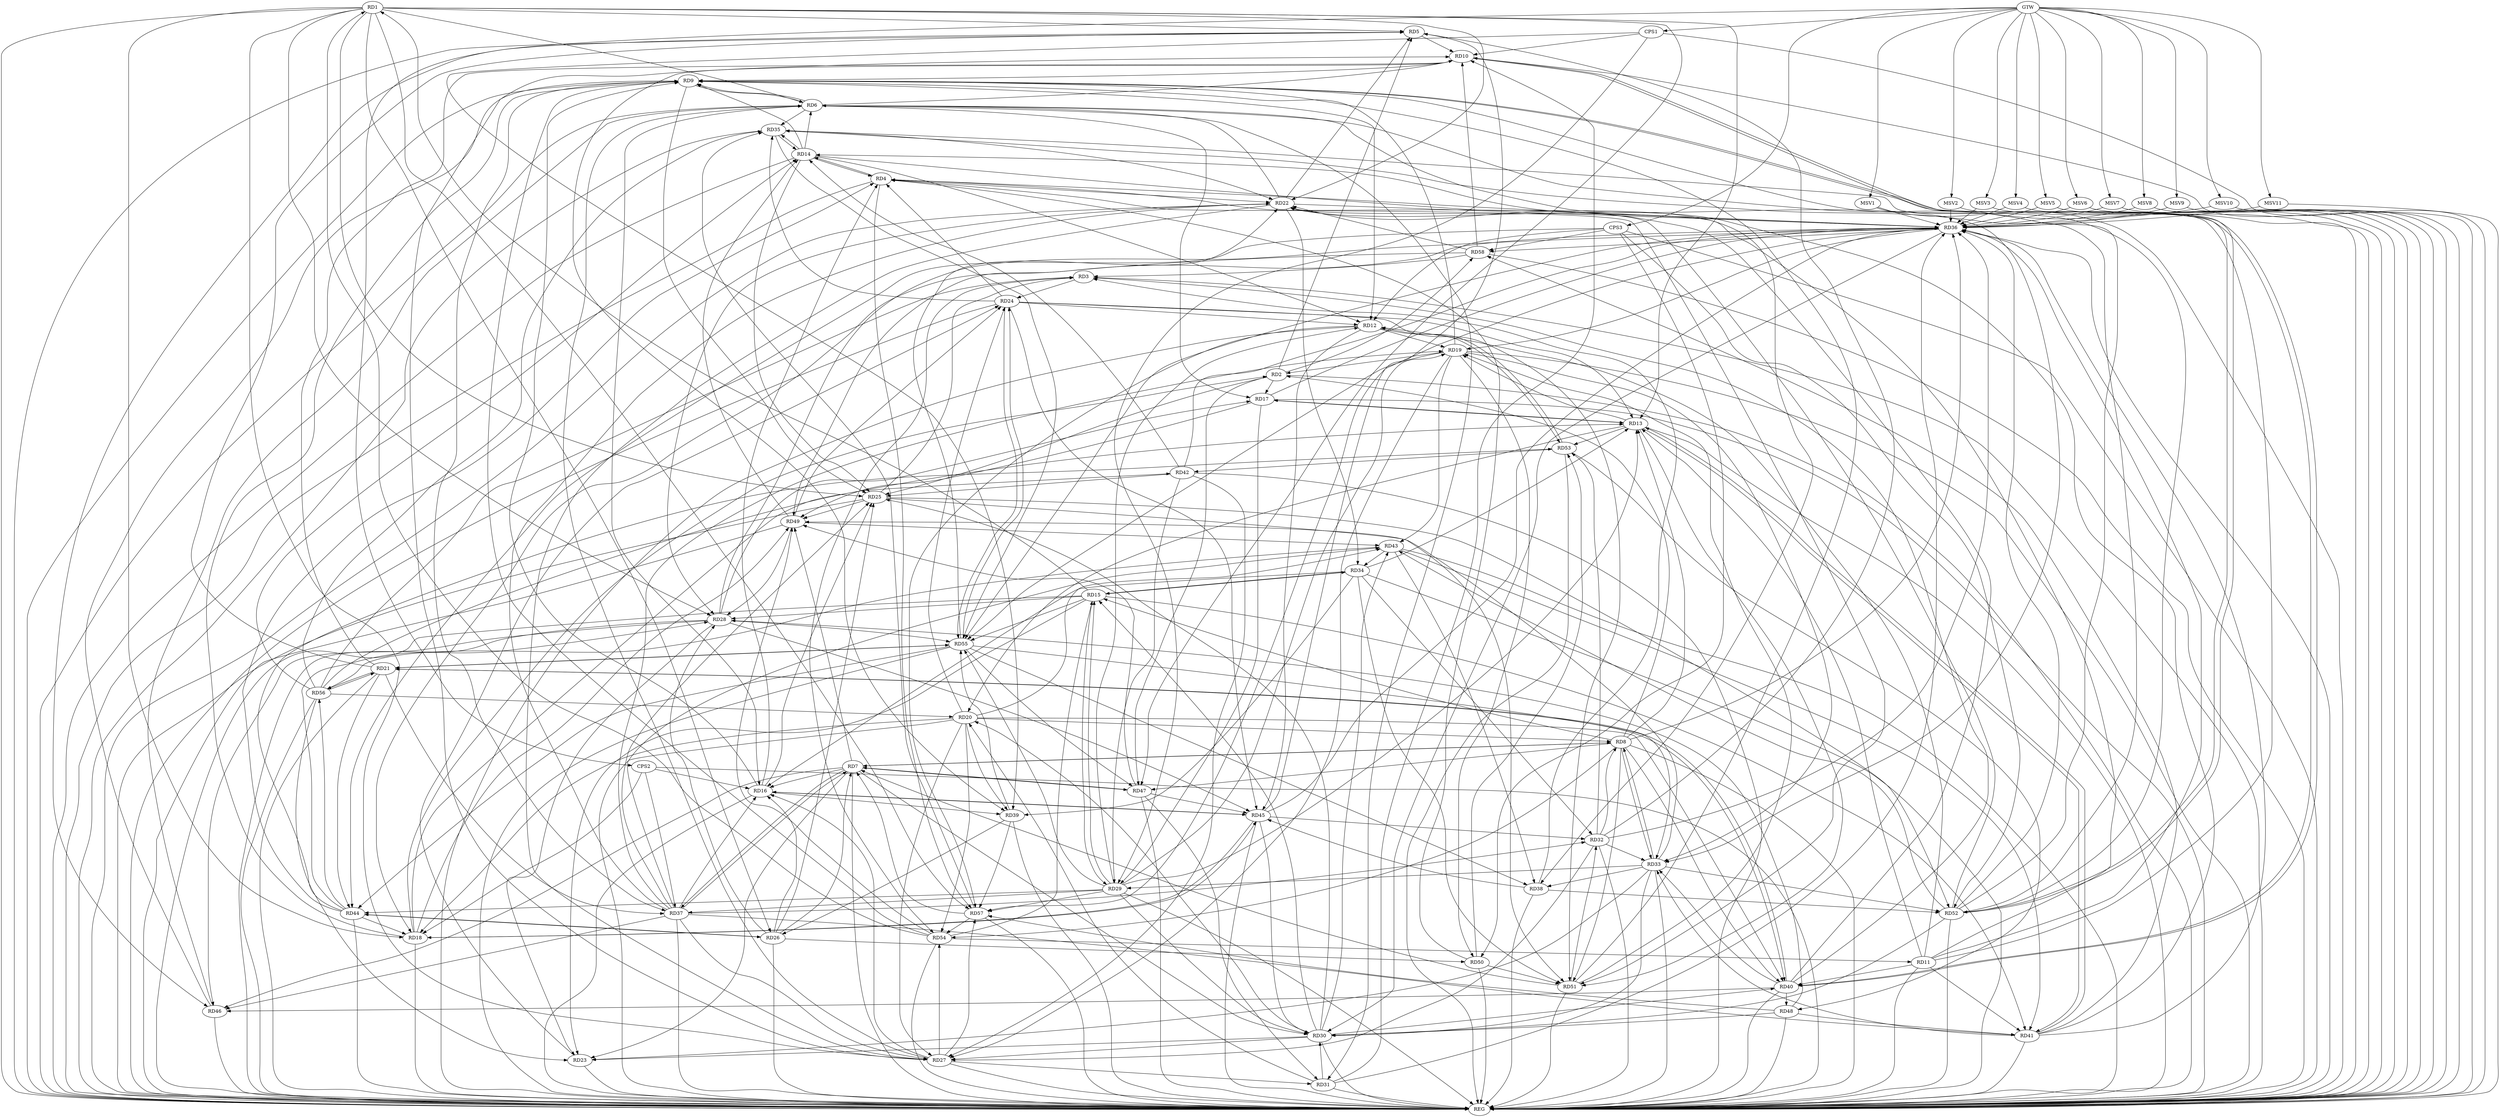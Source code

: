 strict digraph G {
  RD1 [ label="RD1" ];
  RD2 [ label="RD2" ];
  RD3 [ label="RD3" ];
  RD4 [ label="RD4" ];
  RD5 [ label="RD5" ];
  RD6 [ label="RD6" ];
  RD7 [ label="RD7" ];
  RD8 [ label="RD8" ];
  RD9 [ label="RD9" ];
  RD10 [ label="RD10" ];
  RD11 [ label="RD11" ];
  RD12 [ label="RD12" ];
  RD13 [ label="RD13" ];
  RD14 [ label="RD14" ];
  RD15 [ label="RD15" ];
  RD16 [ label="RD16" ];
  RD17 [ label="RD17" ];
  RD18 [ label="RD18" ];
  RD19 [ label="RD19" ];
  RD20 [ label="RD20" ];
  RD21 [ label="RD21" ];
  RD22 [ label="RD22" ];
  RD23 [ label="RD23" ];
  RD24 [ label="RD24" ];
  RD25 [ label="RD25" ];
  RD26 [ label="RD26" ];
  RD27 [ label="RD27" ];
  RD28 [ label="RD28" ];
  RD29 [ label="RD29" ];
  RD30 [ label="RD30" ];
  RD31 [ label="RD31" ];
  RD32 [ label="RD32" ];
  RD33 [ label="RD33" ];
  RD34 [ label="RD34" ];
  RD35 [ label="RD35" ];
  RD36 [ label="RD36" ];
  RD37 [ label="RD37" ];
  RD38 [ label="RD38" ];
  RD39 [ label="RD39" ];
  RD40 [ label="RD40" ];
  RD41 [ label="RD41" ];
  RD42 [ label="RD42" ];
  RD43 [ label="RD43" ];
  RD44 [ label="RD44" ];
  RD45 [ label="RD45" ];
  RD46 [ label="RD46" ];
  RD47 [ label="RD47" ];
  RD48 [ label="RD48" ];
  RD49 [ label="RD49" ];
  RD50 [ label="RD50" ];
  RD51 [ label="RD51" ];
  RD52 [ label="RD52" ];
  RD53 [ label="RD53" ];
  RD54 [ label="RD54" ];
  RD55 [ label="RD55" ];
  RD56 [ label="RD56" ];
  RD57 [ label="RD57" ];
  RD58 [ label="RD58" ];
  CPS1 [ label="CPS1" ];
  CPS2 [ label="CPS2" ];
  CPS3 [ label="CPS3" ];
  GTW [ label="GTW" ];
  REG [ label="REG" ];
  MSV1 [ label="MSV1" ];
  MSV2 [ label="MSV2" ];
  MSV3 [ label="MSV3" ];
  MSV4 [ label="MSV4" ];
  MSV5 [ label="MSV5" ];
  MSV6 [ label="MSV6" ];
  MSV7 [ label="MSV7" ];
  MSV8 [ label="MSV8" ];
  MSV9 [ label="MSV9" ];
  MSV10 [ label="MSV10" ];
  MSV11 [ label="MSV11" ];
  RD1 -> RD5;
  RD1 -> RD6;
  RD1 -> RD13;
  RD15 -> RD1;
  RD1 -> RD18;
  RD1 -> RD22;
  RD1 -> RD25;
  RD1 -> RD26;
  RD1 -> RD27;
  RD1 -> RD28;
  RD1 -> RD47;
  RD54 -> RD1;
  RD1 -> RD57;
  RD2 -> RD5;
  RD8 -> RD2;
  RD2 -> RD17;
  RD18 -> RD2;
  RD19 -> RD2;
  RD2 -> RD25;
  RD2 -> RD47;
  RD2 -> RD58;
  RD3 -> RD24;
  RD25 -> RD3;
  RD38 -> RD3;
  RD40 -> RD3;
  RD3 -> RD54;
  RD56 -> RD3;
  RD58 -> RD3;
  RD4 -> RD14;
  RD14 -> RD4;
  RD16 -> RD4;
  RD4 -> RD22;
  RD24 -> RD4;
  RD36 -> RD4;
  RD44 -> RD4;
  RD50 -> RD4;
  RD4 -> RD51;
  RD52 -> RD4;
  RD4 -> RD57;
  RD5 -> RD10;
  RD21 -> RD5;
  RD22 -> RD5;
  RD32 -> RD5;
  RD45 -> RD5;
  RD5 -> RD46;
  RD6 -> RD9;
  RD9 -> RD6;
  RD6 -> RD10;
  RD14 -> RD6;
  RD6 -> RD16;
  RD6 -> RD17;
  RD22 -> RD6;
  RD27 -> RD6;
  RD6 -> RD31;
  RD6 -> RD33;
  RD6 -> RD35;
  RD46 -> RD6;
  RD52 -> RD6;
  RD7 -> RD8;
  RD8 -> RD7;
  RD7 -> RD16;
  RD7 -> RD23;
  RD26 -> RD7;
  RD7 -> RD30;
  RD7 -> RD37;
  RD37 -> RD7;
  RD7 -> RD46;
  RD7 -> RD47;
  RD47 -> RD7;
  RD7 -> RD49;
  RD51 -> RD7;
  RD57 -> RD7;
  RD8 -> RD13;
  RD8 -> RD15;
  RD20 -> RD8;
  RD32 -> RD8;
  RD8 -> RD33;
  RD33 -> RD8;
  RD8 -> RD36;
  RD8 -> RD40;
  RD8 -> RD47;
  RD8 -> RD51;
  RD8 -> RD54;
  RD10 -> RD9;
  RD9 -> RD12;
  RD14 -> RD9;
  RD16 -> RD9;
  RD18 -> RD9;
  RD19 -> RD9;
  RD9 -> RD25;
  RD9 -> RD37;
  RD9 -> RD40;
  RD40 -> RD9;
  RD46 -> RD9;
  RD51 -> RD9;
  RD9 -> RD52;
  RD54 -> RD9;
  RD21 -> RD10;
  RD27 -> RD10;
  RD31 -> RD10;
  RD10 -> RD39;
  RD10 -> RD52;
  RD52 -> RD10;
  RD58 -> RD10;
  RD11 -> RD12;
  RD11 -> RD13;
  RD11 -> RD22;
  RD11 -> RD35;
  RD11 -> RD36;
  RD11 -> RD40;
  RD11 -> RD41;
  RD54 -> RD11;
  RD14 -> RD12;
  RD12 -> RD19;
  RD24 -> RD12;
  RD29 -> RD12;
  RD12 -> RD45;
  RD12 -> RD53;
  RD53 -> RD12;
  RD12 -> RD57;
  RD13 -> RD17;
  RD17 -> RD13;
  RD18 -> RD13;
  RD13 -> RD19;
  RD13 -> RD20;
  RD24 -> RD13;
  RD29 -> RD13;
  RD34 -> RD13;
  RD13 -> RD41;
  RD41 -> RD13;
  RD13 -> RD51;
  RD13 -> RD53;
  RD14 -> RD25;
  RD14 -> RD35;
  RD35 -> RD14;
  RD36 -> RD14;
  RD14 -> RD38;
  RD42 -> RD14;
  RD49 -> RD14;
  RD56 -> RD14;
  RD15 -> RD23;
  RD15 -> RD28;
  RD15 -> RD29;
  RD29 -> RD15;
  RD30 -> RD15;
  RD15 -> RD34;
  RD34 -> RD15;
  RD15 -> RD41;
  RD54 -> RD15;
  RD15 -> RD55;
  RD16 -> RD25;
  RD26 -> RD16;
  RD27 -> RD16;
  RD34 -> RD16;
  RD37 -> RD16;
  RD16 -> RD39;
  RD16 -> RD45;
  RD45 -> RD16;
  RD28 -> RD17;
  RD17 -> RD29;
  RD17 -> RD36;
  RD17 -> RD49;
  RD20 -> RD18;
  RD44 -> RD18;
  RD18 -> RD45;
  RD45 -> RD18;
  RD18 -> RD49;
  RD58 -> RD18;
  RD19 -> RD27;
  RD29 -> RD19;
  RD19 -> RD33;
  RD36 -> RD19;
  RD37 -> RD19;
  RD19 -> RD43;
  RD19 -> RD50;
  RD51 -> RD19;
  RD19 -> RD55;
  RD20 -> RD24;
  RD20 -> RD27;
  RD30 -> RD20;
  RD31 -> RD20;
  RD20 -> RD39;
  RD20 -> RD40;
  RD20 -> RD43;
  RD20 -> RD54;
  RD56 -> RD20;
  RD21 -> RD37;
  RD21 -> RD40;
  RD40 -> RD21;
  RD21 -> RD44;
  RD21 -> RD55;
  RD55 -> RD21;
  RD21 -> RD56;
  RD56 -> RD21;
  RD22 -> RD27;
  RD22 -> RD28;
  RD22 -> RD34;
  RD35 -> RD22;
  RD22 -> RD36;
  RD37 -> RD22;
  RD40 -> RD22;
  RD41 -> RD22;
  RD55 -> RD22;
  RD58 -> RD22;
  RD23 -> RD24;
  RD28 -> RD23;
  RD30 -> RD23;
  RD33 -> RD23;
  RD56 -> RD23;
  RD24 -> RD35;
  RD24 -> RD45;
  RD49 -> RD24;
  RD24 -> RD51;
  RD24 -> RD55;
  RD55 -> RD24;
  RD26 -> RD25;
  RD30 -> RD25;
  RD37 -> RD25;
  RD42 -> RD25;
  RD25 -> RD49;
  RD25 -> RD51;
  RD25 -> RD52;
  RD26 -> RD28;
  RD39 -> RD26;
  RD26 -> RD44;
  RD44 -> RD26;
  RD26 -> RD50;
  RD30 -> RD27;
  RD27 -> RD31;
  RD32 -> RD27;
  RD37 -> RD27;
  RD42 -> RD27;
  RD27 -> RD54;
  RD27 -> RD57;
  RD28 -> RD36;
  RD44 -> RD28;
  RD28 -> RD45;
  RD28 -> RD46;
  RD48 -> RD28;
  RD49 -> RD28;
  RD28 -> RD55;
  RD29 -> RD30;
  RD33 -> RD29;
  RD29 -> RD37;
  RD42 -> RD29;
  RD29 -> RD44;
  RD29 -> RD55;
  RD29 -> RD57;
  RD31 -> RD30;
  RD33 -> RD30;
  RD36 -> RD30;
  RD30 -> RD40;
  RD30 -> RD43;
  RD45 -> RD30;
  RD48 -> RD30;
  RD52 -> RD30;
  RD31 -> RD36;
  RD47 -> RD31;
  RD32 -> RD33;
  RD34 -> RD32;
  RD32 -> RD36;
  RD37 -> RD32;
  RD45 -> RD32;
  RD51 -> RD32;
  RD32 -> RD53;
  RD33 -> RD38;
  RD40 -> RD33;
  RD41 -> RD33;
  RD33 -> RD49;
  RD33 -> RD52;
  RD55 -> RD33;
  RD34 -> RD39;
  RD43 -> RD34;
  RD34 -> RD51;
  RD52 -> RD35;
  RD35 -> RD55;
  RD56 -> RD35;
  RD57 -> RD35;
  RD41 -> RD36;
  RD42 -> RD36;
  RD45 -> RD36;
  RD36 -> RD49;
  RD52 -> RD36;
  RD36 -> RD55;
  RD36 -> RD57;
  RD36 -> RD58;
  RD37 -> RD41;
  RD37 -> RD43;
  RD37 -> RD46;
  RD43 -> RD38;
  RD38 -> RD45;
  RD38 -> RD52;
  RD55 -> RD38;
  RD39 -> RD55;
  RD39 -> RD57;
  RD40 -> RD46;
  RD40 -> RD48;
  RD43 -> RD41;
  RD48 -> RD41;
  RD41 -> RD58;
  RD53 -> RD42;
  RD56 -> RD42;
  RD49 -> RD43;
  RD52 -> RD43;
  RD43 -> RD56;
  RD44 -> RD53;
  RD55 -> RD44;
  RD44 -> RD56;
  RD47 -> RD45;
  RD47 -> RD49;
  RD55 -> RD47;
  RD53 -> RD48;
  RD48 -> RD57;
  RD54 -> RD49;
  RD50 -> RD51;
  RD50 -> RD53;
  RD57 -> RD54;
  CPS1 -> RD10;
  CPS1 -> RD29;
  CPS1 -> RD39;
  CPS2 -> RD37;
  CPS2 -> RD16;
  CPS2 -> RD18;
  CPS3 -> RD50;
  CPS3 -> RD52;
  CPS3 -> RD58;
  CPS3 -> RD44;
  CPS3 -> RD12;
  GTW -> CPS1;
  GTW -> CPS2;
  GTW -> CPS3;
  RD1 -> REG;
  RD2 -> REG;
  RD3 -> REG;
  RD4 -> REG;
  RD5 -> REG;
  RD6 -> REG;
  RD7 -> REG;
  RD8 -> REG;
  RD9 -> REG;
  RD10 -> REG;
  RD11 -> REG;
  RD12 -> REG;
  RD13 -> REG;
  RD14 -> REG;
  RD15 -> REG;
  RD16 -> REG;
  RD17 -> REG;
  RD18 -> REG;
  RD19 -> REG;
  RD20 -> REG;
  RD21 -> REG;
  RD22 -> REG;
  RD23 -> REG;
  RD24 -> REG;
  RD25 -> REG;
  RD26 -> REG;
  RD27 -> REG;
  RD28 -> REG;
  RD29 -> REG;
  RD30 -> REG;
  RD31 -> REG;
  RD32 -> REG;
  RD33 -> REG;
  RD34 -> REG;
  RD35 -> REG;
  RD36 -> REG;
  RD37 -> REG;
  RD38 -> REG;
  RD39 -> REG;
  RD40 -> REG;
  RD41 -> REG;
  RD42 -> REG;
  RD43 -> REG;
  RD44 -> REG;
  RD45 -> REG;
  RD46 -> REG;
  RD47 -> REG;
  RD48 -> REG;
  RD49 -> REG;
  RD50 -> REG;
  RD51 -> REG;
  RD52 -> REG;
  RD53 -> REG;
  RD54 -> REG;
  RD55 -> REG;
  RD56 -> REG;
  RD57 -> REG;
  RD58 -> REG;
  CPS1 -> REG;
  CPS2 -> REG;
  CPS3 -> REG;
  MSV1 -> RD36;
  MSV2 -> RD36;
  MSV3 -> RD36;
  MSV4 -> RD36;
  GTW -> MSV1;
  MSV1 -> REG;
  GTW -> MSV2;
  MSV2 -> REG;
  GTW -> MSV3;
  MSV3 -> REG;
  GTW -> MSV4;
  MSV4 -> REG;
  MSV5 -> RD36;
  MSV6 -> RD36;
  MSV7 -> RD36;
  MSV8 -> RD36;
  GTW -> MSV5;
  MSV5 -> REG;
  GTW -> MSV6;
  MSV6 -> REG;
  GTW -> MSV7;
  MSV7 -> REG;
  GTW -> MSV8;
  MSV8 -> REG;
  MSV9 -> RD36;
  MSV10 -> RD36;
  GTW -> MSV9;
  MSV9 -> REG;
  GTW -> MSV10;
  MSV10 -> REG;
  MSV11 -> RD36;
  GTW -> MSV11;
  MSV11 -> REG;
}
